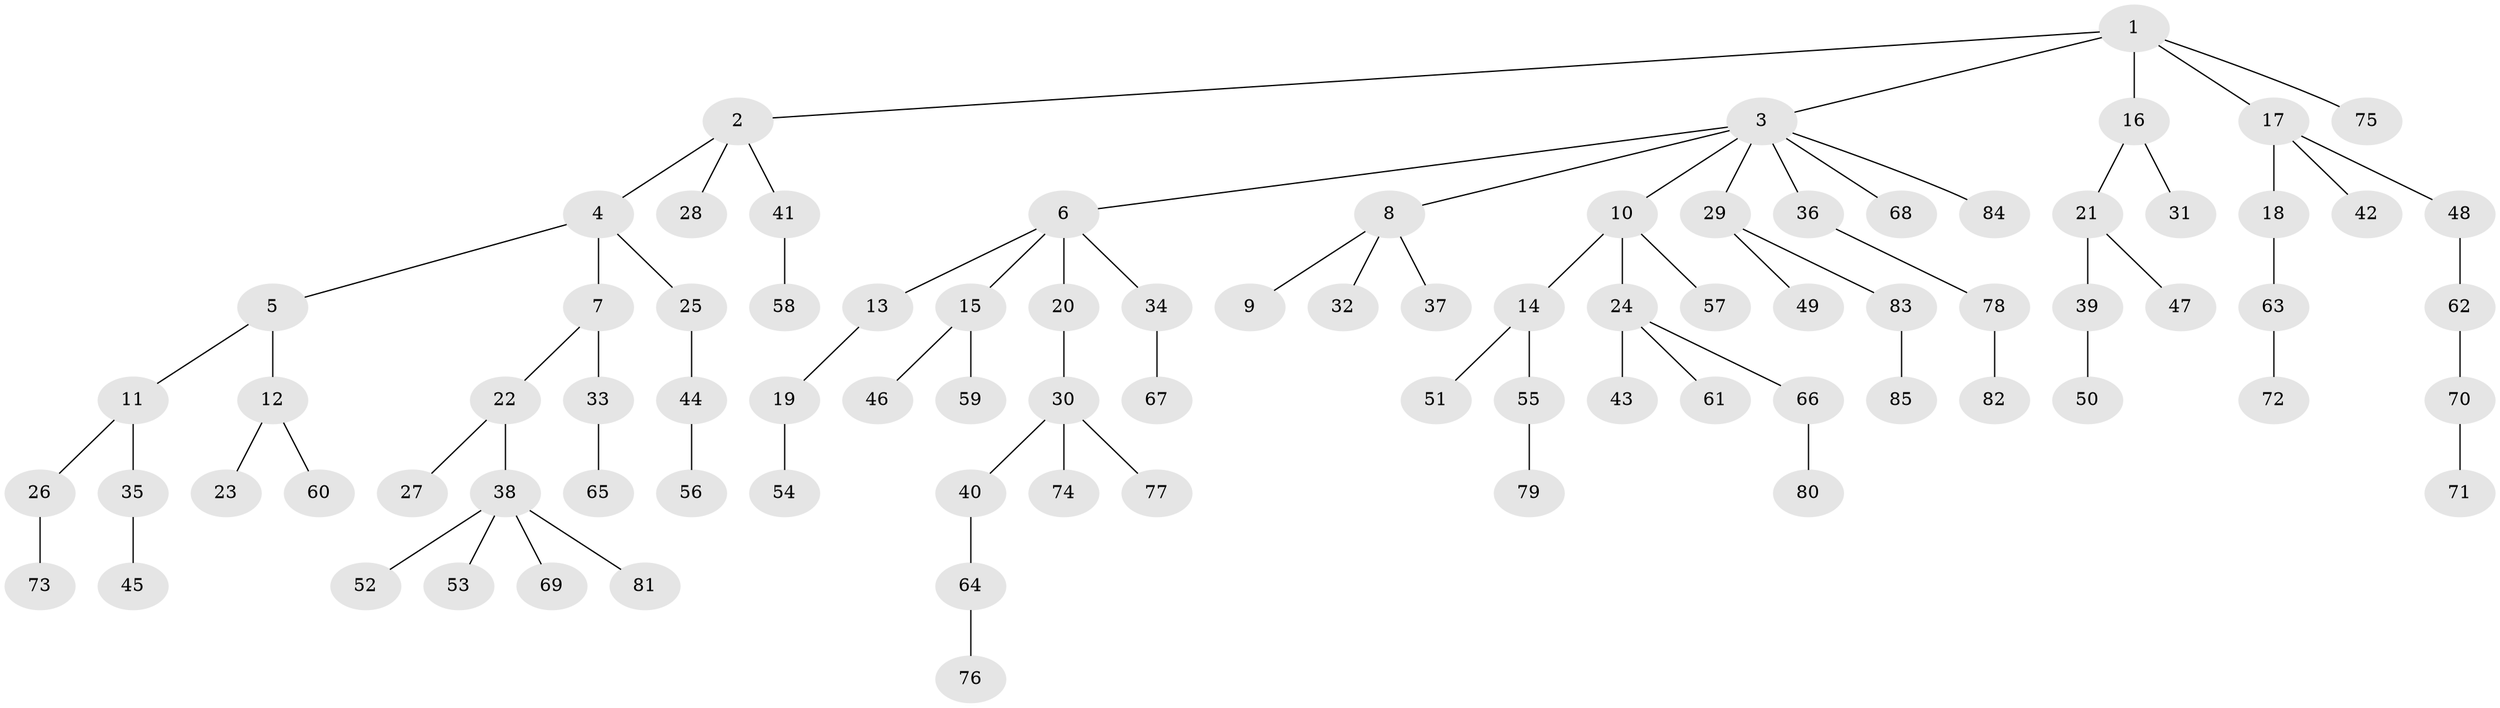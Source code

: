 // coarse degree distribution, {11: 0.01694915254237288, 6: 0.03389830508474576, 3: 0.15254237288135594, 5: 0.01694915254237288, 1: 0.559322033898305, 2: 0.2033898305084746, 4: 0.01694915254237288}
// Generated by graph-tools (version 1.1) at 2025/42/03/06/25 10:42:02]
// undirected, 85 vertices, 84 edges
graph export_dot {
graph [start="1"]
  node [color=gray90,style=filled];
  1;
  2;
  3;
  4;
  5;
  6;
  7;
  8;
  9;
  10;
  11;
  12;
  13;
  14;
  15;
  16;
  17;
  18;
  19;
  20;
  21;
  22;
  23;
  24;
  25;
  26;
  27;
  28;
  29;
  30;
  31;
  32;
  33;
  34;
  35;
  36;
  37;
  38;
  39;
  40;
  41;
  42;
  43;
  44;
  45;
  46;
  47;
  48;
  49;
  50;
  51;
  52;
  53;
  54;
  55;
  56;
  57;
  58;
  59;
  60;
  61;
  62;
  63;
  64;
  65;
  66;
  67;
  68;
  69;
  70;
  71;
  72;
  73;
  74;
  75;
  76;
  77;
  78;
  79;
  80;
  81;
  82;
  83;
  84;
  85;
  1 -- 2;
  1 -- 3;
  1 -- 16;
  1 -- 17;
  1 -- 75;
  2 -- 4;
  2 -- 28;
  2 -- 41;
  3 -- 6;
  3 -- 8;
  3 -- 10;
  3 -- 29;
  3 -- 36;
  3 -- 68;
  3 -- 84;
  4 -- 5;
  4 -- 7;
  4 -- 25;
  5 -- 11;
  5 -- 12;
  6 -- 13;
  6 -- 15;
  6 -- 20;
  6 -- 34;
  7 -- 22;
  7 -- 33;
  8 -- 9;
  8 -- 32;
  8 -- 37;
  10 -- 14;
  10 -- 24;
  10 -- 57;
  11 -- 26;
  11 -- 35;
  12 -- 23;
  12 -- 60;
  13 -- 19;
  14 -- 51;
  14 -- 55;
  15 -- 46;
  15 -- 59;
  16 -- 21;
  16 -- 31;
  17 -- 18;
  17 -- 42;
  17 -- 48;
  18 -- 63;
  19 -- 54;
  20 -- 30;
  21 -- 39;
  21 -- 47;
  22 -- 27;
  22 -- 38;
  24 -- 43;
  24 -- 61;
  24 -- 66;
  25 -- 44;
  26 -- 73;
  29 -- 49;
  29 -- 83;
  30 -- 40;
  30 -- 74;
  30 -- 77;
  33 -- 65;
  34 -- 67;
  35 -- 45;
  36 -- 78;
  38 -- 52;
  38 -- 53;
  38 -- 69;
  38 -- 81;
  39 -- 50;
  40 -- 64;
  41 -- 58;
  44 -- 56;
  48 -- 62;
  55 -- 79;
  62 -- 70;
  63 -- 72;
  64 -- 76;
  66 -- 80;
  70 -- 71;
  78 -- 82;
  83 -- 85;
}
